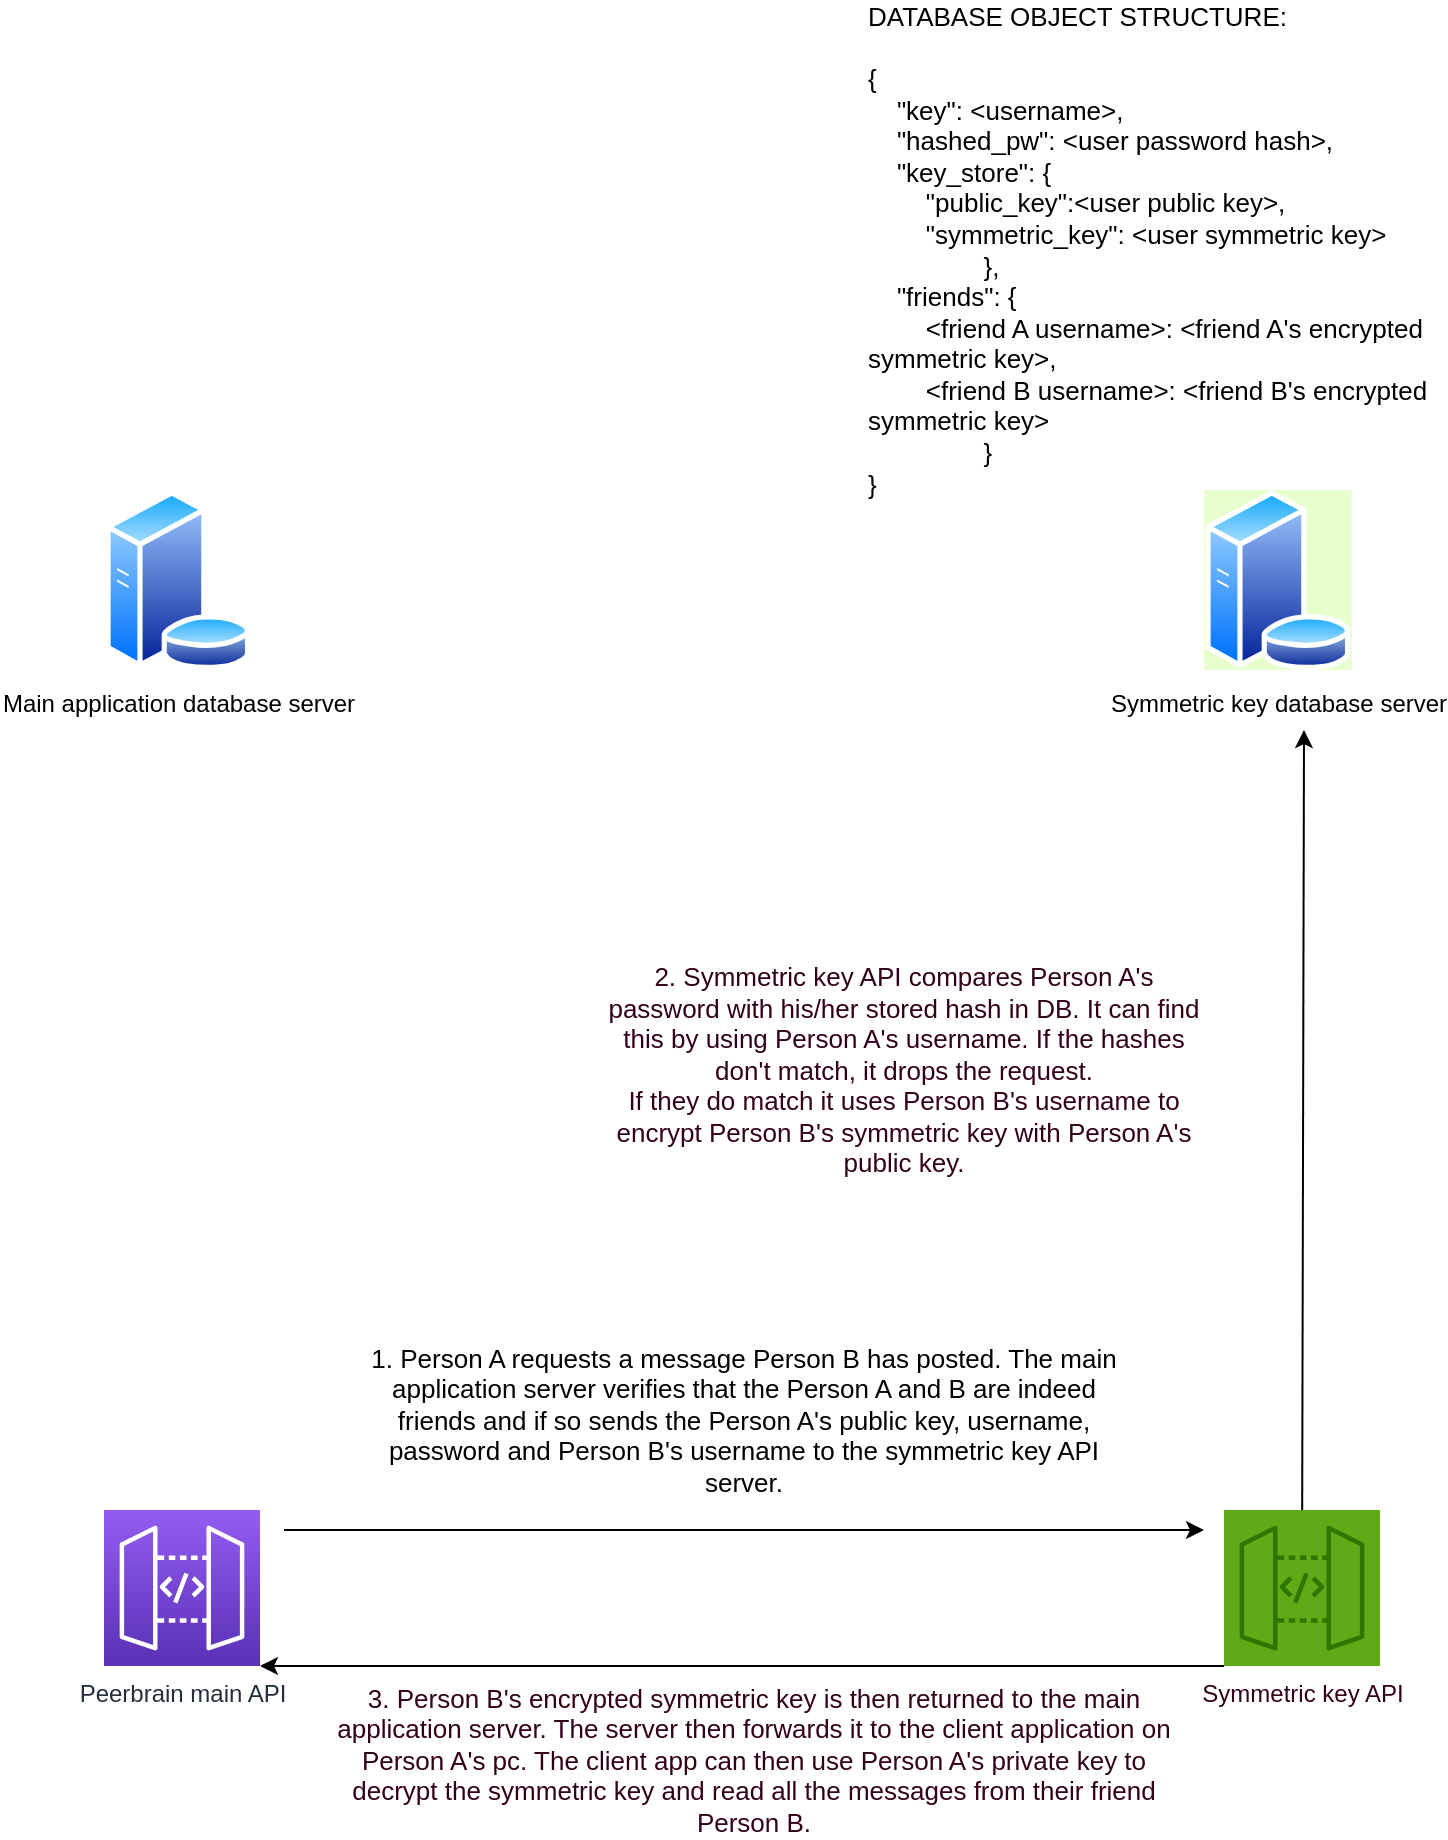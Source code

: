 <mxfile version="21.0.2" type="github">
  <diagram name="Page-1" id="0uLySRd697FRzdPYSLR3">
    <mxGraphModel dx="1747" dy="2068" grid="1" gridSize="10" guides="1" tooltips="1" connect="1" arrows="1" fold="1" page="1" pageScale="1" pageWidth="850" pageHeight="1100" math="0" shadow="0">
      <root>
        <mxCell id="0" />
        <mxCell id="1" parent="0" />
        <mxCell id="U8ta5b5KrhjTRB8xtLqo-1" value="Main application database server" style="aspect=fixed;perimeter=ellipsePerimeter;html=1;align=center;shadow=0;dashed=0;spacingTop=3;image;image=img/lib/active_directory/database_server.svg;" parent="1" vertex="1">
          <mxGeometry x="90" y="150" width="73.8" height="90" as="geometry" />
        </mxCell>
        <mxCell id="U8ta5b5KrhjTRB8xtLqo-2" value="Symmetric key database server" style="aspect=fixed;perimeter=ellipsePerimeter;html=1;align=center;shadow=0;dashed=0;spacingTop=3;image;image=img/lib/active_directory/database_server.svg;imageBackground=#E6FFCC;" parent="1" vertex="1">
          <mxGeometry x="640" y="150" width="73.8" height="90" as="geometry" />
        </mxCell>
        <mxCell id="U8ta5b5KrhjTRB8xtLqo-3" value="Peerbrain main API" style="sketch=0;points=[[0,0,0],[0.25,0,0],[0.5,0,0],[0.75,0,0],[1,0,0],[0,1,0],[0.25,1,0],[0.5,1,0],[0.75,1,0],[1,1,0],[0,0.25,0],[0,0.5,0],[0,0.75,0],[1,0.25,0],[1,0.5,0],[1,0.75,0]];outlineConnect=0;fontColor=#232F3E;gradientColor=#945DF2;gradientDirection=north;fillColor=#5A30B5;strokeColor=#ffffff;dashed=0;verticalLabelPosition=bottom;verticalAlign=top;align=center;html=1;fontSize=12;fontStyle=0;aspect=fixed;shape=mxgraph.aws4.resourceIcon;resIcon=mxgraph.aws4.api_gateway;" parent="1" vertex="1">
          <mxGeometry x="90" y="660" width="78" height="78" as="geometry" />
        </mxCell>
        <mxCell id="U8ta5b5KrhjTRB8xtLqo-4" value="Symmetric key API" style="sketch=0;points=[[0,0,0],[0.25,0,0],[0.5,0,0],[0.75,0,0],[1,0,0],[0,1,0],[0.25,1,0],[0.5,1,0],[0.75,1,0],[1,1,0],[0,0.25,0],[0,0.5,0],[0,0.75,0],[1,0.25,0],[1,0.5,0],[1,0.75,0]];outlineConnect=0;gradientDirection=north;fillColor=#60a917;strokeColor=#2D7600;dashed=0;verticalLabelPosition=bottom;verticalAlign=top;align=center;html=1;fontSize=12;fontStyle=0;aspect=fixed;shape=mxgraph.aws4.resourceIcon;resIcon=mxgraph.aws4.api_gateway;fontColor=#33001A;" parent="1" vertex="1">
          <mxGeometry x="650" y="660" width="78" height="78" as="geometry" />
        </mxCell>
        <mxCell id="U8ta5b5KrhjTRB8xtLqo-5" value="&lt;div align=&quot;left&quot;&gt;&lt;font style=&quot;font-size: 13px;&quot;&gt;DATABASE OBJECT STRUCTURE:&lt;/font&gt;&lt;/div&gt;&lt;div align=&quot;left&quot;&gt;&lt;font style=&quot;font-size: 13px;&quot;&gt;&lt;br&gt;&lt;/font&gt;&lt;/div&gt;&lt;div align=&quot;left&quot;&gt;&lt;font style=&quot;font-size: 13px;&quot;&gt;{&lt;/font&gt;&lt;br&gt;&lt;font style=&quot;font-size: 13px;&quot;&gt;&amp;nbsp;&amp;nbsp; &amp;nbsp;&quot;key&quot;: &amp;lt;username&amp;gt;,&lt;/font&gt;&lt;br&gt;&lt;font style=&quot;font-size: 13px;&quot;&gt;&amp;nbsp;&amp;nbsp; &amp;nbsp;&quot;hashed_pw&quot;: &amp;lt;user password hash&amp;gt;,&lt;/font&gt;&lt;br&gt;&lt;font style=&quot;font-size: 13px;&quot;&gt;&amp;nbsp;&amp;nbsp; &amp;nbsp;&quot;key_store&quot;: {&lt;/font&gt;&lt;br&gt;&lt;font style=&quot;font-size: 13px;&quot;&gt;&amp;nbsp;&amp;nbsp; &amp;nbsp;&amp;nbsp;&amp;nbsp; &amp;nbsp;&quot;public_key&quot;:&amp;lt;user public key&amp;gt;,&lt;/font&gt;&lt;br&gt;&lt;font style=&quot;font-size: 13px;&quot;&gt;&amp;nbsp;&amp;nbsp; &amp;nbsp;&amp;nbsp;&amp;nbsp; &amp;nbsp;&quot;symmetric_key&quot;: &amp;lt;user symmetric key&amp;gt;&lt;/font&gt;&lt;br&gt;&lt;font style=&quot;font-size: 13px;&quot;&gt;&amp;nbsp;&amp;nbsp; &amp;nbsp;&amp;nbsp;&amp;nbsp; &amp;nbsp;&amp;nbsp;&amp;nbsp; &amp;nbsp;&amp;nbsp;&amp;nbsp; &amp;nbsp;},&lt;/font&gt;&lt;br&gt;&lt;font style=&quot;font-size: 13px;&quot;&gt;&amp;nbsp;&amp;nbsp; &amp;nbsp;&quot;friends&quot;: {&lt;/font&gt;&lt;br&gt;&lt;font style=&quot;font-size: 13px;&quot;&gt;&amp;nbsp;&amp;nbsp; &amp;nbsp;&amp;nbsp;&amp;nbsp; &amp;nbsp;&amp;lt;friend A username&amp;gt;: &amp;lt;friend A&#39;s encrypted symmetric key&amp;gt;,&lt;/font&gt;&lt;br&gt;&lt;font style=&quot;font-size: 13px;&quot;&gt;&amp;nbsp;&amp;nbsp; &amp;nbsp;&amp;nbsp;&amp;nbsp; &amp;nbsp;&amp;lt;friend B username&amp;gt;: &amp;lt;friend B&#39;s encrypted symmetric key&amp;gt;&lt;/font&gt;&lt;br&gt;&lt;font style=&quot;font-size: 13px;&quot;&gt;&amp;nbsp;&amp;nbsp; &amp;nbsp;&amp;nbsp;&amp;nbsp; &amp;nbsp;&amp;nbsp;&amp;nbsp; &amp;nbsp;&amp;nbsp;&amp;nbsp; &amp;nbsp;}&lt;/font&gt;&lt;br&gt;&lt;font style=&quot;font-size: 13px;&quot;&gt;}&lt;/font&gt;&lt;/div&gt;" style="text;html=1;strokeColor=none;fillColor=none;align=left;verticalAlign=middle;whiteSpace=wrap;rounded=0;" parent="1" vertex="1">
          <mxGeometry x="470" y="-30" width="290" height="120" as="geometry" />
        </mxCell>
        <mxCell id="U8ta5b5KrhjTRB8xtLqo-6" value="" style="endArrow=classic;html=1;rounded=0;" parent="1" edge="1">
          <mxGeometry width="50" height="50" relative="1" as="geometry">
            <mxPoint x="180" y="670" as="sourcePoint" />
            <mxPoint x="640" y="670" as="targetPoint" />
          </mxGeometry>
        </mxCell>
        <mxCell id="U8ta5b5KrhjTRB8xtLqo-8" value="&lt;font style=&quot;font-size: 13px;&quot;&gt;1. Person A requests a message Person B has posted. The main application server verifies that the Person A and B are indeed friends and if so sends the Person A&#39;s public key, username, password and Person B&#39;s username to the symmetric key API server. &lt;/font&gt;" style="text;html=1;strokeColor=none;fillColor=none;align=center;verticalAlign=middle;whiteSpace=wrap;rounded=0;" parent="1" vertex="1">
          <mxGeometry x="220" y="590" width="380" height="50" as="geometry" />
        </mxCell>
        <mxCell id="U8ta5b5KrhjTRB8xtLqo-11" value="" style="endArrow=classic;html=1;rounded=0;fontColor=#33001A;" parent="1" source="U8ta5b5KrhjTRB8xtLqo-4" edge="1">
          <mxGeometry width="50" height="50" relative="1" as="geometry">
            <mxPoint x="400" y="420" as="sourcePoint" />
            <mxPoint x="690" y="270" as="targetPoint" />
          </mxGeometry>
        </mxCell>
        <mxCell id="U8ta5b5KrhjTRB8xtLqo-12" value="&lt;font style=&quot;font-size: 13px;&quot;&gt;2. Symmetric key API compares Person A&#39;s password with his/her stored hash in DB. It can find this by using Person A&#39;s username. If the hashes don&#39;t match, it drops the request. &lt;br&gt;If they do match it uses Person B&#39;s username to encrypt Person B&#39;s symmetric key with Person A&#39;s public key. &lt;/font&gt;" style="text;html=1;strokeColor=none;fillColor=none;align=center;verticalAlign=middle;whiteSpace=wrap;rounded=0;fontColor=#33001A;" parent="1" vertex="1">
          <mxGeometry x="340" y="390" width="300" height="100" as="geometry" />
        </mxCell>
        <mxCell id="U8ta5b5KrhjTRB8xtLqo-13" value="" style="endArrow=classic;html=1;rounded=0;fontColor=#33001A;exitX=0;exitY=1;exitDx=0;exitDy=0;exitPerimeter=0;entryX=1;entryY=1;entryDx=0;entryDy=0;entryPerimeter=0;" parent="1" source="U8ta5b5KrhjTRB8xtLqo-4" target="U8ta5b5KrhjTRB8xtLqo-3" edge="1">
          <mxGeometry width="50" height="50" relative="1" as="geometry">
            <mxPoint x="400" y="480" as="sourcePoint" />
            <mxPoint x="170" y="730" as="targetPoint" />
          </mxGeometry>
        </mxCell>
        <mxCell id="U8ta5b5KrhjTRB8xtLqo-14" value="&lt;font style=&quot;font-size: 13px;&quot;&gt;3. Person B&#39;s encrypted symmetric key is then returned to the main application server. The server then forwards it to the client application on Person A&#39;s pc. The client app can then use Person A&#39;s private key to decrypt the symmetric key and read all the messages from their friend Person B.&lt;/font&gt;" style="text;html=1;strokeColor=none;fillColor=none;align=center;verticalAlign=middle;whiteSpace=wrap;rounded=0;fontColor=#33001A;" parent="1" vertex="1">
          <mxGeometry x="200" y="770" width="430" height="30" as="geometry" />
        </mxCell>
      </root>
    </mxGraphModel>
  </diagram>
</mxfile>
